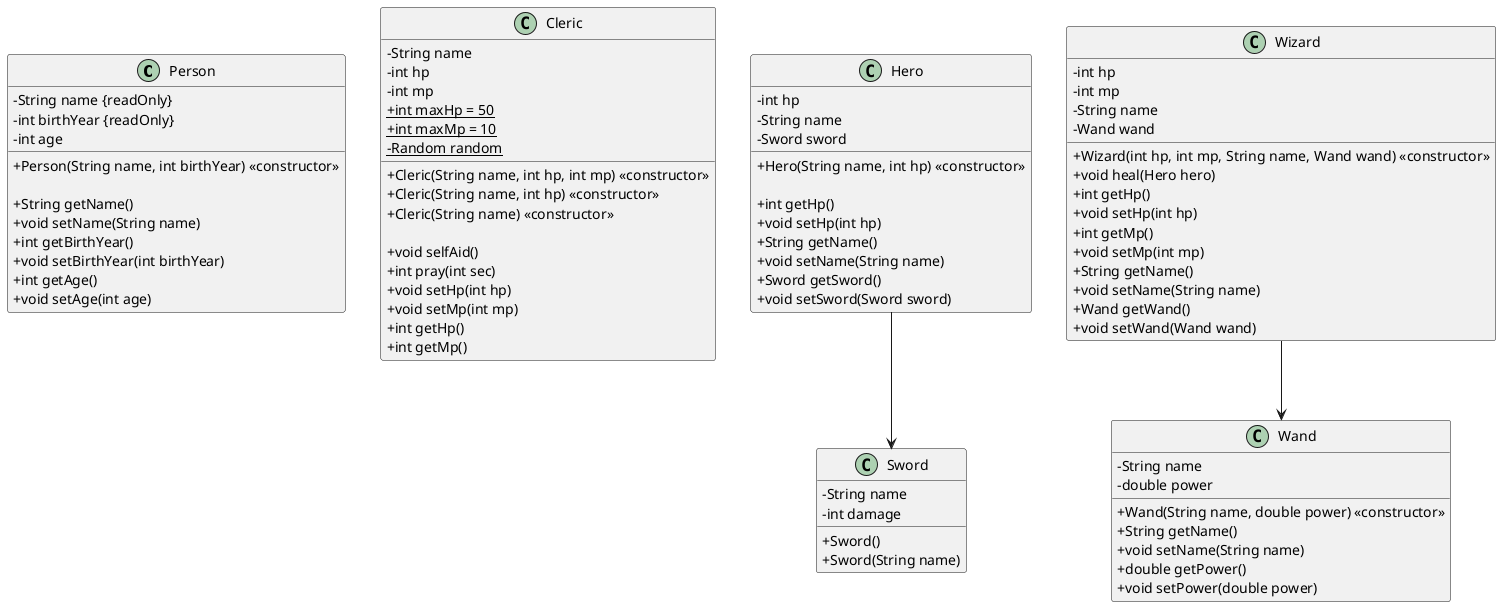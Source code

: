 @startuml

scale 1
skinparam classAttributeIconSize 0


class Person {
    - String name {readOnly}
    - int birthYear {readOnly}
    - int age

    + Person(String name, int birthYear) <<constructor>>

    + String getName()
    + void setName(String name)
    + int getBirthYear()
    + void setBirthYear(int birthYear)
    + int getAge()
    + void setAge(int age)
}

class Cleric {
    - String name
    - int hp
    - int mp
    {static} + int maxHp = 50
    {static} + int maxMp = 10
    {static} - Random random

    + Cleric(String name, int hp, int mp) <<constructor>>
    + Cleric(String name, int hp) <<constructor>>
    + Cleric(String name) <<constructor>>

    + void selfAid()
    + int pray(int sec)
    + void setHp(int hp)
    + void setMp(int mp)
    + int getHp()
    + int getMp()
}

class Hero {
    - int hp
    - String name
    - Sword sword

    + Hero(String name, int hp) <<constructor>>

    + int getHp()
    + void setHp(int hp)
    + String getName()
    + void setName(String name)
    + Sword getSword()
    + void setSword(Sword sword)
}

class Sword {
    - String name
    - int damage

    + Sword()
    + Sword(String name)
}

class Wand {
    - String name
    - double power

    + Wand(String name, double power) <<constructor>>
    + String getName()
    + void setName(String name)
    + double getPower()
    + void setPower(double power)
}

class Wizard {
    - int hp
    - int mp
    - String name
    - Wand wand

    + Wizard(int hp, int mp, String name, Wand wand) <<constructor>>
    + void heal(Hero hero)
    + int getHp()
    + void setHp(int hp)
    + int getMp()
    + void setMp(int mp)
    + String getName()
    + void setName(String name)
    + Wand getWand()
    + void setWand(Wand wand)
}

Hero --> Sword
Wizard --> Wand

@enduml
